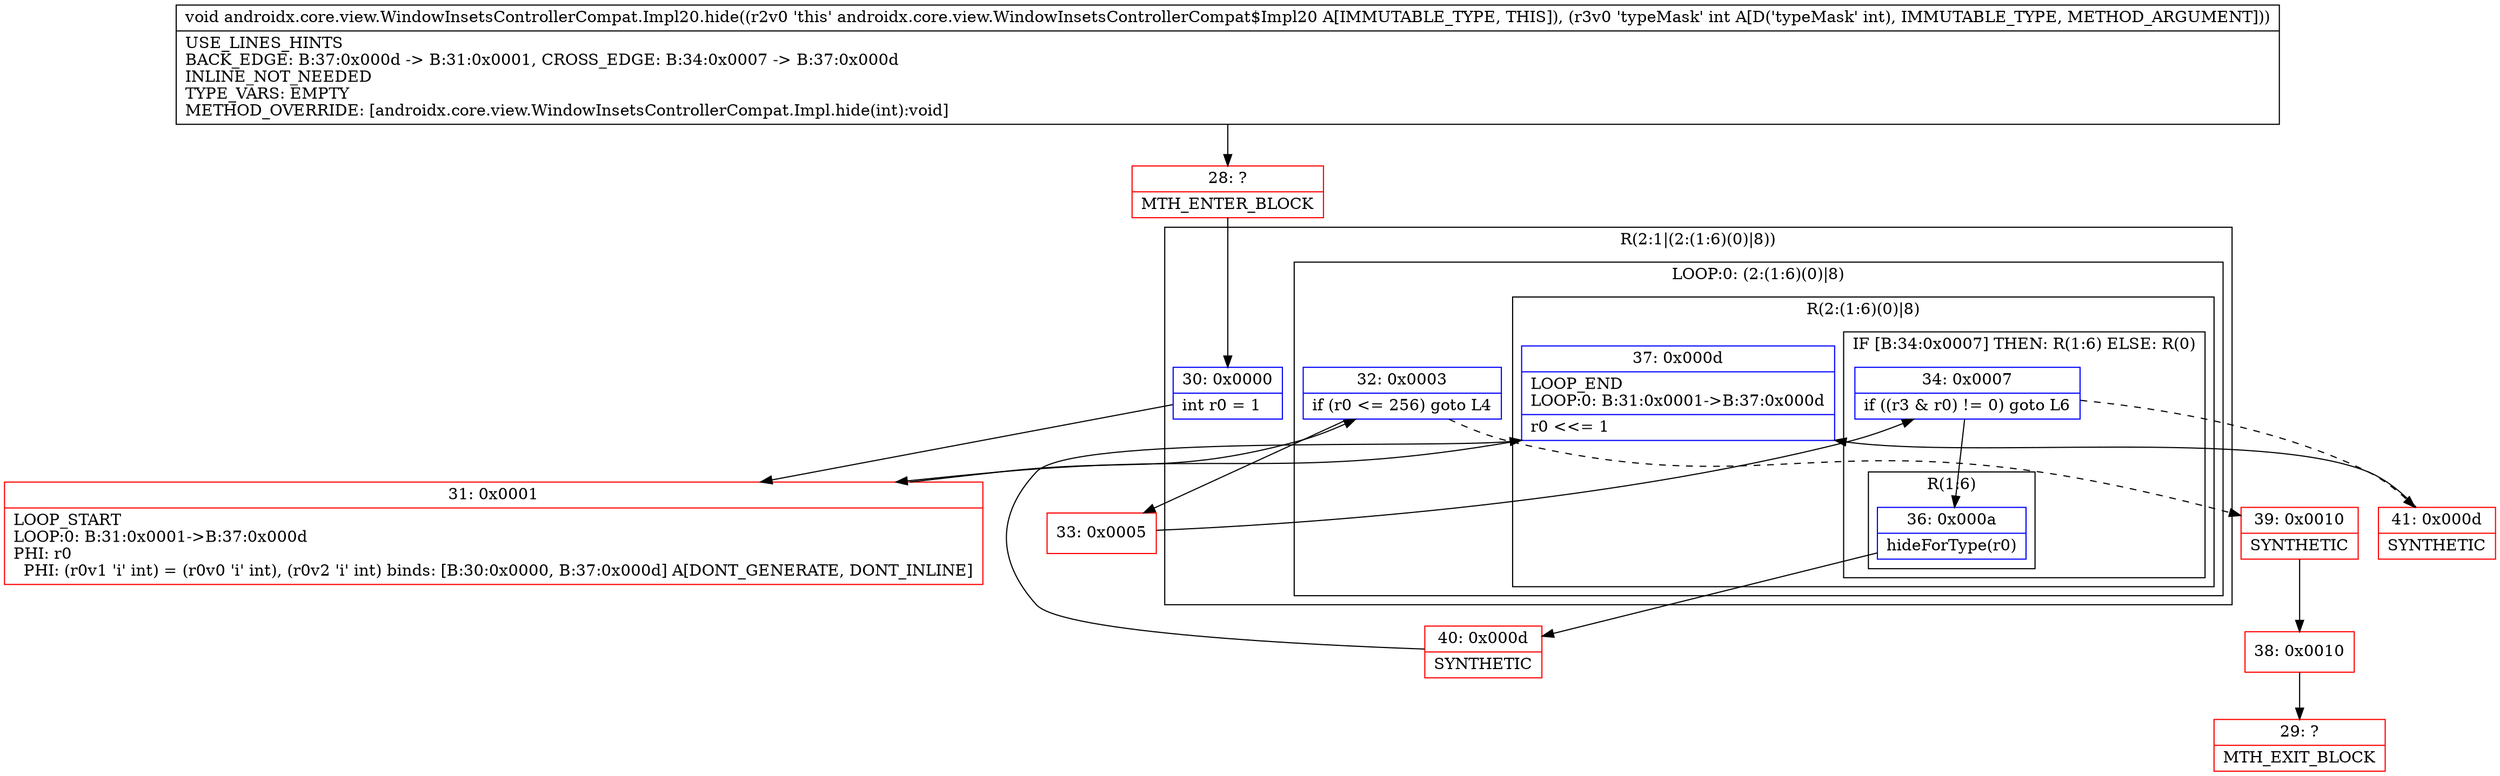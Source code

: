digraph "CFG forandroidx.core.view.WindowInsetsControllerCompat.Impl20.hide(I)V" {
subgraph cluster_Region_1597409184 {
label = "R(2:1|(2:(1:6)(0)|8))";
node [shape=record,color=blue];
Node_30 [shape=record,label="{30\:\ 0x0000|int r0 = 1\l}"];
subgraph cluster_LoopRegion_1644925323 {
label = "LOOP:0: (2:(1:6)(0)|8)";
node [shape=record,color=blue];
Node_32 [shape=record,label="{32\:\ 0x0003|if (r0 \<= 256) goto L4\l}"];
subgraph cluster_Region_425246630 {
label = "R(2:(1:6)(0)|8)";
node [shape=record,color=blue];
subgraph cluster_IfRegion_862568021 {
label = "IF [B:34:0x0007] THEN: R(1:6) ELSE: R(0)";
node [shape=record,color=blue];
Node_34 [shape=record,label="{34\:\ 0x0007|if ((r3 & r0) != 0) goto L6\l}"];
subgraph cluster_Region_1476994079 {
label = "R(1:6)";
node [shape=record,color=blue];
Node_36 [shape=record,label="{36\:\ 0x000a|hideForType(r0)\l}"];
}
subgraph cluster_Region_480849795 {
label = "R(0)";
node [shape=record,color=blue];
}
}
Node_37 [shape=record,label="{37\:\ 0x000d|LOOP_END\lLOOP:0: B:31:0x0001\-\>B:37:0x000d\l|r0 \<\<= 1\l}"];
}
}
}
Node_28 [shape=record,color=red,label="{28\:\ ?|MTH_ENTER_BLOCK\l}"];
Node_31 [shape=record,color=red,label="{31\:\ 0x0001|LOOP_START\lLOOP:0: B:31:0x0001\-\>B:37:0x000d\lPHI: r0 \l  PHI: (r0v1 'i' int) = (r0v0 'i' int), (r0v2 'i' int) binds: [B:30:0x0000, B:37:0x000d] A[DONT_GENERATE, DONT_INLINE]\l}"];
Node_33 [shape=record,color=red,label="{33\:\ 0x0005}"];
Node_40 [shape=record,color=red,label="{40\:\ 0x000d|SYNTHETIC\l}"];
Node_41 [shape=record,color=red,label="{41\:\ 0x000d|SYNTHETIC\l}"];
Node_39 [shape=record,color=red,label="{39\:\ 0x0010|SYNTHETIC\l}"];
Node_38 [shape=record,color=red,label="{38\:\ 0x0010}"];
Node_29 [shape=record,color=red,label="{29\:\ ?|MTH_EXIT_BLOCK\l}"];
MethodNode[shape=record,label="{void androidx.core.view.WindowInsetsControllerCompat.Impl20.hide((r2v0 'this' androidx.core.view.WindowInsetsControllerCompat$Impl20 A[IMMUTABLE_TYPE, THIS]), (r3v0 'typeMask' int A[D('typeMask' int), IMMUTABLE_TYPE, METHOD_ARGUMENT]))  | USE_LINES_HINTS\lBACK_EDGE: B:37:0x000d \-\> B:31:0x0001, CROSS_EDGE: B:34:0x0007 \-\> B:37:0x000d\lINLINE_NOT_NEEDED\lTYPE_VARS: EMPTY\lMETHOD_OVERRIDE: [androidx.core.view.WindowInsetsControllerCompat.Impl.hide(int):void]\l}"];
MethodNode -> Node_28;Node_30 -> Node_31;
Node_32 -> Node_33;
Node_32 -> Node_39[style=dashed];
Node_34 -> Node_36;
Node_34 -> Node_41[style=dashed];
Node_36 -> Node_40;
Node_37 -> Node_31;
Node_28 -> Node_30;
Node_31 -> Node_32;
Node_33 -> Node_34;
Node_40 -> Node_37;
Node_41 -> Node_37;
Node_39 -> Node_38;
Node_38 -> Node_29;
}

